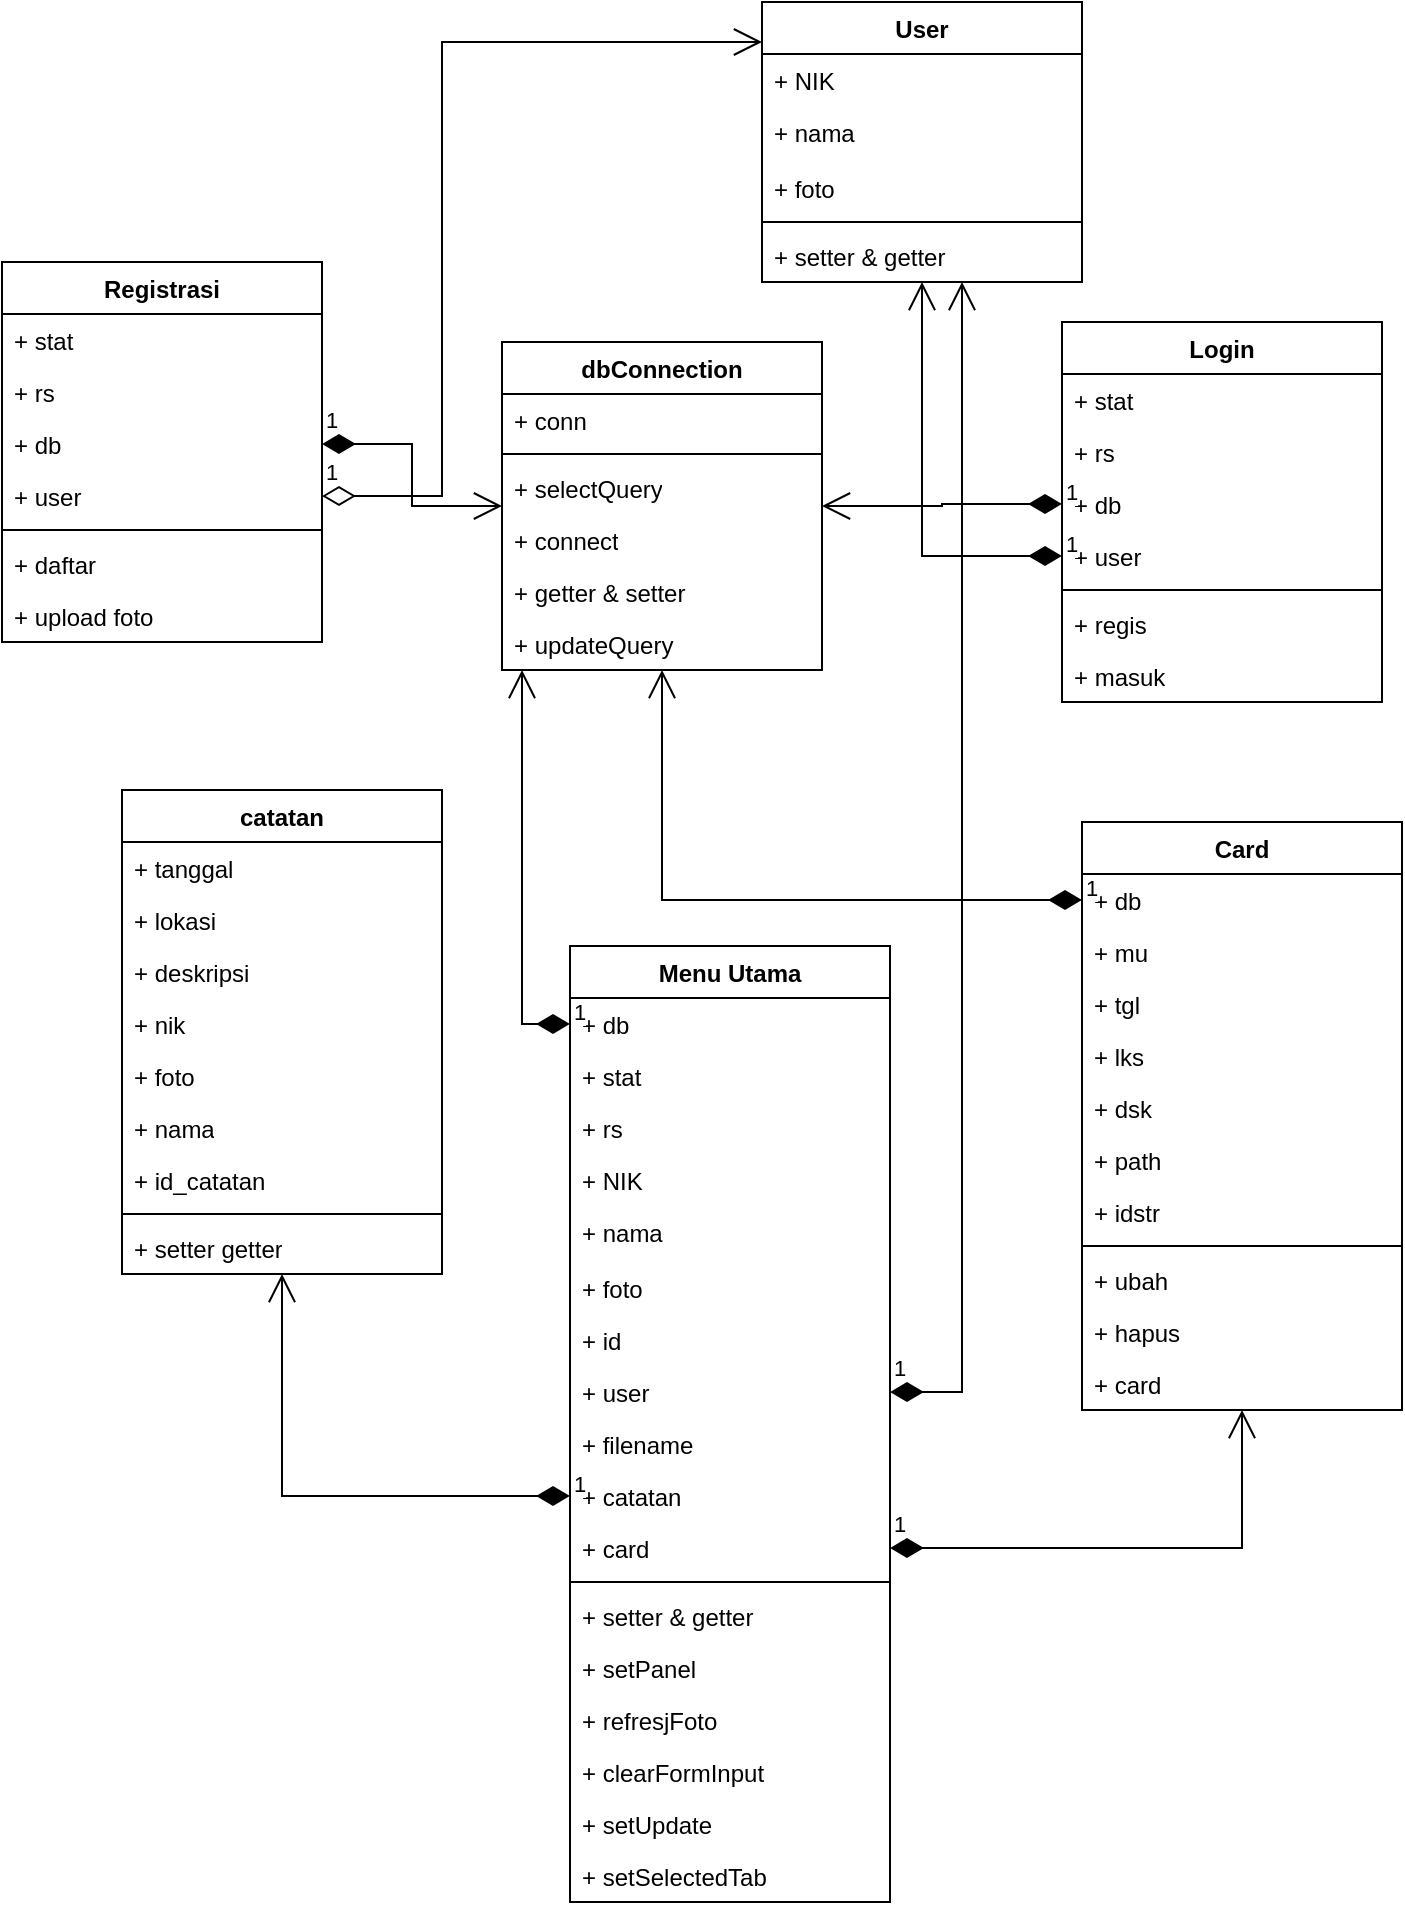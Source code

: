 <mxfile version="21.1.5" type="device">
  <diagram name="Halaman-1" id="_Da_W2h_-S3XRrpEG6r0">
    <mxGraphModel dx="2117" dy="483" grid="1" gridSize="10" guides="1" tooltips="1" connect="1" arrows="1" fold="1" page="1" pageScale="1" pageWidth="827" pageHeight="1169" math="0" shadow="0">
      <root>
        <mxCell id="0" />
        <mxCell id="1" parent="0" />
        <mxCell id="YwRgqfjg3c6ts8xCCtJU-1" value="User" style="swimlane;fontStyle=1;align=center;verticalAlign=top;childLayout=stackLayout;horizontal=1;startSize=26;horizontalStack=0;resizeParent=1;resizeParentMax=0;resizeLast=0;collapsible=1;marginBottom=0;whiteSpace=wrap;html=1;" vertex="1" parent="1">
          <mxGeometry x="350" y="70" width="160" height="140" as="geometry" />
        </mxCell>
        <mxCell id="YwRgqfjg3c6ts8xCCtJU-2" value="+ NIK&amp;nbsp;" style="text;strokeColor=none;fillColor=none;align=left;verticalAlign=top;spacingLeft=4;spacingRight=4;overflow=hidden;rotatable=0;points=[[0,0.5],[1,0.5]];portConstraint=eastwest;whiteSpace=wrap;html=1;" vertex="1" parent="YwRgqfjg3c6ts8xCCtJU-1">
          <mxGeometry y="26" width="160" height="26" as="geometry" />
        </mxCell>
        <mxCell id="YwRgqfjg3c6ts8xCCtJU-5" value="+ nama&amp;nbsp;" style="text;strokeColor=none;fillColor=none;align=left;verticalAlign=top;spacingLeft=4;spacingRight=4;overflow=hidden;rotatable=0;points=[[0,0.5],[1,0.5]];portConstraint=eastwest;whiteSpace=wrap;html=1;" vertex="1" parent="YwRgqfjg3c6ts8xCCtJU-1">
          <mxGeometry y="52" width="160" height="28" as="geometry" />
        </mxCell>
        <mxCell id="YwRgqfjg3c6ts8xCCtJU-6" value="+ foto" style="text;strokeColor=none;fillColor=none;align=left;verticalAlign=top;spacingLeft=4;spacingRight=4;overflow=hidden;rotatable=0;points=[[0,0.5],[1,0.5]];portConstraint=eastwest;whiteSpace=wrap;html=1;" vertex="1" parent="YwRgqfjg3c6ts8xCCtJU-1">
          <mxGeometry y="80" width="160" height="26" as="geometry" />
        </mxCell>
        <mxCell id="YwRgqfjg3c6ts8xCCtJU-3" value="" style="line;strokeWidth=1;fillColor=none;align=left;verticalAlign=middle;spacingTop=-1;spacingLeft=3;spacingRight=3;rotatable=0;labelPosition=right;points=[];portConstraint=eastwest;strokeColor=inherit;" vertex="1" parent="YwRgqfjg3c6ts8xCCtJU-1">
          <mxGeometry y="106" width="160" height="8" as="geometry" />
        </mxCell>
        <mxCell id="YwRgqfjg3c6ts8xCCtJU-4" value="+ setter &amp;amp; getter" style="text;strokeColor=none;fillColor=none;align=left;verticalAlign=top;spacingLeft=4;spacingRight=4;overflow=hidden;rotatable=0;points=[[0,0.5],[1,0.5]];portConstraint=eastwest;whiteSpace=wrap;html=1;" vertex="1" parent="YwRgqfjg3c6ts8xCCtJU-1">
          <mxGeometry y="114" width="160" height="26" as="geometry" />
        </mxCell>
        <mxCell id="YwRgqfjg3c6ts8xCCtJU-7" value="Login" style="swimlane;fontStyle=1;align=center;verticalAlign=top;childLayout=stackLayout;horizontal=1;startSize=26;horizontalStack=0;resizeParent=1;resizeParentMax=0;resizeLast=0;collapsible=1;marginBottom=0;whiteSpace=wrap;html=1;" vertex="1" parent="1">
          <mxGeometry x="500" y="230" width="160" height="190" as="geometry" />
        </mxCell>
        <mxCell id="YwRgqfjg3c6ts8xCCtJU-8" value="+ stat&lt;br&gt;" style="text;strokeColor=none;fillColor=none;align=left;verticalAlign=top;spacingLeft=4;spacingRight=4;overflow=hidden;rotatable=0;points=[[0,0.5],[1,0.5]];portConstraint=eastwest;whiteSpace=wrap;html=1;" vertex="1" parent="YwRgqfjg3c6ts8xCCtJU-7">
          <mxGeometry y="26" width="160" height="26" as="geometry" />
        </mxCell>
        <mxCell id="YwRgqfjg3c6ts8xCCtJU-11" value="+ rs" style="text;strokeColor=none;fillColor=none;align=left;verticalAlign=top;spacingLeft=4;spacingRight=4;overflow=hidden;rotatable=0;points=[[0,0.5],[1,0.5]];portConstraint=eastwest;whiteSpace=wrap;html=1;" vertex="1" parent="YwRgqfjg3c6ts8xCCtJU-7">
          <mxGeometry y="52" width="160" height="26" as="geometry" />
        </mxCell>
        <mxCell id="YwRgqfjg3c6ts8xCCtJU-12" value="+ db" style="text;strokeColor=none;fillColor=none;align=left;verticalAlign=top;spacingLeft=4;spacingRight=4;overflow=hidden;rotatable=0;points=[[0,0.5],[1,0.5]];portConstraint=eastwest;whiteSpace=wrap;html=1;" vertex="1" parent="YwRgqfjg3c6ts8xCCtJU-7">
          <mxGeometry y="78" width="160" height="26" as="geometry" />
        </mxCell>
        <mxCell id="YwRgqfjg3c6ts8xCCtJU-22" value="+ user" style="text;strokeColor=none;fillColor=none;align=left;verticalAlign=top;spacingLeft=4;spacingRight=4;overflow=hidden;rotatable=0;points=[[0,0.5],[1,0.5]];portConstraint=eastwest;whiteSpace=wrap;html=1;" vertex="1" parent="YwRgqfjg3c6ts8xCCtJU-7">
          <mxGeometry y="104" width="160" height="26" as="geometry" />
        </mxCell>
        <mxCell id="YwRgqfjg3c6ts8xCCtJU-9" value="" style="line;strokeWidth=1;fillColor=none;align=left;verticalAlign=middle;spacingTop=-1;spacingLeft=3;spacingRight=3;rotatable=0;labelPosition=right;points=[];portConstraint=eastwest;strokeColor=inherit;" vertex="1" parent="YwRgqfjg3c6ts8xCCtJU-7">
          <mxGeometry y="130" width="160" height="8" as="geometry" />
        </mxCell>
        <mxCell id="YwRgqfjg3c6ts8xCCtJU-10" value="+ regis&lt;br&gt;" style="text;strokeColor=none;fillColor=none;align=left;verticalAlign=top;spacingLeft=4;spacingRight=4;overflow=hidden;rotatable=0;points=[[0,0.5],[1,0.5]];portConstraint=eastwest;whiteSpace=wrap;html=1;" vertex="1" parent="YwRgqfjg3c6ts8xCCtJU-7">
          <mxGeometry y="138" width="160" height="26" as="geometry" />
        </mxCell>
        <mxCell id="YwRgqfjg3c6ts8xCCtJU-26" value="+ masuk" style="text;strokeColor=none;fillColor=none;align=left;verticalAlign=top;spacingLeft=4;spacingRight=4;overflow=hidden;rotatable=0;points=[[0,0.5],[1,0.5]];portConstraint=eastwest;whiteSpace=wrap;html=1;" vertex="1" parent="YwRgqfjg3c6ts8xCCtJU-7">
          <mxGeometry y="164" width="160" height="26" as="geometry" />
        </mxCell>
        <mxCell id="YwRgqfjg3c6ts8xCCtJU-13" value="dbConnection" style="swimlane;fontStyle=1;align=center;verticalAlign=top;childLayout=stackLayout;horizontal=1;startSize=26;horizontalStack=0;resizeParent=1;resizeParentMax=0;resizeLast=0;collapsible=1;marginBottom=0;whiteSpace=wrap;html=1;" vertex="1" parent="1">
          <mxGeometry x="220" y="240" width="160" height="164" as="geometry" />
        </mxCell>
        <mxCell id="YwRgqfjg3c6ts8xCCtJU-14" value="+ conn" style="text;strokeColor=none;fillColor=none;align=left;verticalAlign=top;spacingLeft=4;spacingRight=4;overflow=hidden;rotatable=0;points=[[0,0.5],[1,0.5]];portConstraint=eastwest;whiteSpace=wrap;html=1;" vertex="1" parent="YwRgqfjg3c6ts8xCCtJU-13">
          <mxGeometry y="26" width="160" height="26" as="geometry" />
        </mxCell>
        <mxCell id="YwRgqfjg3c6ts8xCCtJU-15" value="" style="line;strokeWidth=1;fillColor=none;align=left;verticalAlign=middle;spacingTop=-1;spacingLeft=3;spacingRight=3;rotatable=0;labelPosition=right;points=[];portConstraint=eastwest;strokeColor=inherit;" vertex="1" parent="YwRgqfjg3c6ts8xCCtJU-13">
          <mxGeometry y="52" width="160" height="8" as="geometry" />
        </mxCell>
        <mxCell id="YwRgqfjg3c6ts8xCCtJU-16" value="+ selectQuery" style="text;strokeColor=none;fillColor=none;align=left;verticalAlign=top;spacingLeft=4;spacingRight=4;overflow=hidden;rotatable=0;points=[[0,0.5],[1,0.5]];portConstraint=eastwest;whiteSpace=wrap;html=1;" vertex="1" parent="YwRgqfjg3c6ts8xCCtJU-13">
          <mxGeometry y="60" width="160" height="26" as="geometry" />
        </mxCell>
        <mxCell id="YwRgqfjg3c6ts8xCCtJU-20" value="+ connect" style="text;strokeColor=none;fillColor=none;align=left;verticalAlign=top;spacingLeft=4;spacingRight=4;overflow=hidden;rotatable=0;points=[[0,0.5],[1,0.5]];portConstraint=eastwest;whiteSpace=wrap;html=1;" vertex="1" parent="YwRgqfjg3c6ts8xCCtJU-13">
          <mxGeometry y="86" width="160" height="26" as="geometry" />
        </mxCell>
        <mxCell id="YwRgqfjg3c6ts8xCCtJU-19" value="+ getter &amp;amp; setter" style="text;strokeColor=none;fillColor=none;align=left;verticalAlign=top;spacingLeft=4;spacingRight=4;overflow=hidden;rotatable=0;points=[[0,0.5],[1,0.5]];portConstraint=eastwest;whiteSpace=wrap;html=1;" vertex="1" parent="YwRgqfjg3c6ts8xCCtJU-13">
          <mxGeometry y="112" width="160" height="26" as="geometry" />
        </mxCell>
        <mxCell id="YwRgqfjg3c6ts8xCCtJU-18" value="+ updateQuery" style="text;strokeColor=none;fillColor=none;align=left;verticalAlign=top;spacingLeft=4;spacingRight=4;overflow=hidden;rotatable=0;points=[[0,0.5],[1,0.5]];portConstraint=eastwest;whiteSpace=wrap;html=1;" vertex="1" parent="YwRgqfjg3c6ts8xCCtJU-13">
          <mxGeometry y="138" width="160" height="26" as="geometry" />
        </mxCell>
        <mxCell id="YwRgqfjg3c6ts8xCCtJU-21" value="1" style="endArrow=open;html=1;endSize=12;startArrow=diamondThin;startSize=14;startFill=1;edgeStyle=orthogonalEdgeStyle;align=left;verticalAlign=bottom;rounded=0;" edge="1" parent="1" source="YwRgqfjg3c6ts8xCCtJU-12" target="YwRgqfjg3c6ts8xCCtJU-13">
          <mxGeometry x="-1" y="3" relative="1" as="geometry">
            <mxPoint x="330" y="280" as="sourcePoint" />
            <mxPoint x="490" y="280" as="targetPoint" />
          </mxGeometry>
        </mxCell>
        <mxCell id="YwRgqfjg3c6ts8xCCtJU-25" value="1" style="endArrow=open;html=1;endSize=12;startArrow=diamondThin;startSize=14;startFill=1;edgeStyle=orthogonalEdgeStyle;align=left;verticalAlign=bottom;rounded=0;exitX=0;exitY=0.5;exitDx=0;exitDy=0;" edge="1" parent="1" source="YwRgqfjg3c6ts8xCCtJU-22" target="YwRgqfjg3c6ts8xCCtJU-1">
          <mxGeometry x="-1" y="3" relative="1" as="geometry">
            <mxPoint x="330" y="280" as="sourcePoint" />
            <mxPoint x="490" y="280" as="targetPoint" />
          </mxGeometry>
        </mxCell>
        <mxCell id="YwRgqfjg3c6ts8xCCtJU-27" value="Registrasi" style="swimlane;fontStyle=1;align=center;verticalAlign=top;childLayout=stackLayout;horizontal=1;startSize=26;horizontalStack=0;resizeParent=1;resizeParentMax=0;resizeLast=0;collapsible=1;marginBottom=0;whiteSpace=wrap;html=1;" vertex="1" parent="1">
          <mxGeometry x="-30" y="200" width="160" height="190" as="geometry" />
        </mxCell>
        <mxCell id="YwRgqfjg3c6ts8xCCtJU-28" value="+ stat&lt;br&gt;" style="text;strokeColor=none;fillColor=none;align=left;verticalAlign=top;spacingLeft=4;spacingRight=4;overflow=hidden;rotatable=0;points=[[0,0.5],[1,0.5]];portConstraint=eastwest;whiteSpace=wrap;html=1;" vertex="1" parent="YwRgqfjg3c6ts8xCCtJU-27">
          <mxGeometry y="26" width="160" height="26" as="geometry" />
        </mxCell>
        <mxCell id="YwRgqfjg3c6ts8xCCtJU-29" value="+ rs" style="text;strokeColor=none;fillColor=none;align=left;verticalAlign=top;spacingLeft=4;spacingRight=4;overflow=hidden;rotatable=0;points=[[0,0.5],[1,0.5]];portConstraint=eastwest;whiteSpace=wrap;html=1;" vertex="1" parent="YwRgqfjg3c6ts8xCCtJU-27">
          <mxGeometry y="52" width="160" height="26" as="geometry" />
        </mxCell>
        <mxCell id="YwRgqfjg3c6ts8xCCtJU-30" value="+ db" style="text;strokeColor=none;fillColor=none;align=left;verticalAlign=top;spacingLeft=4;spacingRight=4;overflow=hidden;rotatable=0;points=[[0,0.5],[1,0.5]];portConstraint=eastwest;whiteSpace=wrap;html=1;" vertex="1" parent="YwRgqfjg3c6ts8xCCtJU-27">
          <mxGeometry y="78" width="160" height="26" as="geometry" />
        </mxCell>
        <mxCell id="YwRgqfjg3c6ts8xCCtJU-31" value="+ user" style="text;strokeColor=none;fillColor=none;align=left;verticalAlign=top;spacingLeft=4;spacingRight=4;overflow=hidden;rotatable=0;points=[[0,0.5],[1,0.5]];portConstraint=eastwest;whiteSpace=wrap;html=1;" vertex="1" parent="YwRgqfjg3c6ts8xCCtJU-27">
          <mxGeometry y="104" width="160" height="26" as="geometry" />
        </mxCell>
        <mxCell id="YwRgqfjg3c6ts8xCCtJU-32" value="" style="line;strokeWidth=1;fillColor=none;align=left;verticalAlign=middle;spacingTop=-1;spacingLeft=3;spacingRight=3;rotatable=0;labelPosition=right;points=[];portConstraint=eastwest;strokeColor=inherit;" vertex="1" parent="YwRgqfjg3c6ts8xCCtJU-27">
          <mxGeometry y="130" width="160" height="8" as="geometry" />
        </mxCell>
        <mxCell id="YwRgqfjg3c6ts8xCCtJU-33" value="+ daftar" style="text;strokeColor=none;fillColor=none;align=left;verticalAlign=top;spacingLeft=4;spacingRight=4;overflow=hidden;rotatable=0;points=[[0,0.5],[1,0.5]];portConstraint=eastwest;whiteSpace=wrap;html=1;" vertex="1" parent="YwRgqfjg3c6ts8xCCtJU-27">
          <mxGeometry y="138" width="160" height="26" as="geometry" />
        </mxCell>
        <mxCell id="YwRgqfjg3c6ts8xCCtJU-34" value="+ upload foto" style="text;strokeColor=none;fillColor=none;align=left;verticalAlign=top;spacingLeft=4;spacingRight=4;overflow=hidden;rotatable=0;points=[[0,0.5],[1,0.5]];portConstraint=eastwest;whiteSpace=wrap;html=1;" vertex="1" parent="YwRgqfjg3c6ts8xCCtJU-27">
          <mxGeometry y="164" width="160" height="26" as="geometry" />
        </mxCell>
        <mxCell id="YwRgqfjg3c6ts8xCCtJU-37" value="1" style="endArrow=open;html=1;endSize=12;startArrow=diamondThin;startSize=14;startFill=1;edgeStyle=orthogonalEdgeStyle;align=left;verticalAlign=bottom;rounded=0;" edge="1" parent="1" source="YwRgqfjg3c6ts8xCCtJU-30" target="YwRgqfjg3c6ts8xCCtJU-13">
          <mxGeometry x="-1" y="3" relative="1" as="geometry">
            <mxPoint x="330" y="280" as="sourcePoint" />
            <mxPoint x="490" y="280" as="targetPoint" />
          </mxGeometry>
        </mxCell>
        <mxCell id="YwRgqfjg3c6ts8xCCtJU-38" value="1" style="endArrow=open;html=1;endSize=12;startArrow=diamondThin;startSize=14;startFill=0;edgeStyle=orthogonalEdgeStyle;align=left;verticalAlign=bottom;rounded=0;exitX=1;exitY=0.5;exitDx=0;exitDy=0;" edge="1" parent="1" source="YwRgqfjg3c6ts8xCCtJU-31" target="YwRgqfjg3c6ts8xCCtJU-1">
          <mxGeometry x="-1" y="3" relative="1" as="geometry">
            <mxPoint x="330" y="280" as="sourcePoint" />
            <mxPoint x="490" y="280" as="targetPoint" />
            <Array as="points">
              <mxPoint x="190" y="317" />
              <mxPoint x="190" y="90" />
            </Array>
          </mxGeometry>
        </mxCell>
        <mxCell id="YwRgqfjg3c6ts8xCCtJU-39" value="catatan" style="swimlane;fontStyle=1;align=center;verticalAlign=top;childLayout=stackLayout;horizontal=1;startSize=26;horizontalStack=0;resizeParent=1;resizeParentMax=0;resizeLast=0;collapsible=1;marginBottom=0;whiteSpace=wrap;html=1;" vertex="1" parent="1">
          <mxGeometry x="30" y="464" width="160" height="242" as="geometry" />
        </mxCell>
        <mxCell id="YwRgqfjg3c6ts8xCCtJU-40" value="+ tanggal" style="text;strokeColor=none;fillColor=none;align=left;verticalAlign=top;spacingLeft=4;spacingRight=4;overflow=hidden;rotatable=0;points=[[0,0.5],[1,0.5]];portConstraint=eastwest;whiteSpace=wrap;html=1;" vertex="1" parent="YwRgqfjg3c6ts8xCCtJU-39">
          <mxGeometry y="26" width="160" height="26" as="geometry" />
        </mxCell>
        <mxCell id="YwRgqfjg3c6ts8xCCtJU-44" value="+ lokasi" style="text;strokeColor=none;fillColor=none;align=left;verticalAlign=top;spacingLeft=4;spacingRight=4;overflow=hidden;rotatable=0;points=[[0,0.5],[1,0.5]];portConstraint=eastwest;whiteSpace=wrap;html=1;" vertex="1" parent="YwRgqfjg3c6ts8xCCtJU-39">
          <mxGeometry y="52" width="160" height="26" as="geometry" />
        </mxCell>
        <mxCell id="YwRgqfjg3c6ts8xCCtJU-45" value="+ deskripsi" style="text;strokeColor=none;fillColor=none;align=left;verticalAlign=top;spacingLeft=4;spacingRight=4;overflow=hidden;rotatable=0;points=[[0,0.5],[1,0.5]];portConstraint=eastwest;whiteSpace=wrap;html=1;" vertex="1" parent="YwRgqfjg3c6ts8xCCtJU-39">
          <mxGeometry y="78" width="160" height="26" as="geometry" />
        </mxCell>
        <mxCell id="YwRgqfjg3c6ts8xCCtJU-46" value="+ nik" style="text;strokeColor=none;fillColor=none;align=left;verticalAlign=top;spacingLeft=4;spacingRight=4;overflow=hidden;rotatable=0;points=[[0,0.5],[1,0.5]];portConstraint=eastwest;whiteSpace=wrap;html=1;" vertex="1" parent="YwRgqfjg3c6ts8xCCtJU-39">
          <mxGeometry y="104" width="160" height="26" as="geometry" />
        </mxCell>
        <mxCell id="YwRgqfjg3c6ts8xCCtJU-43" value="+ foto" style="text;strokeColor=none;fillColor=none;align=left;verticalAlign=top;spacingLeft=4;spacingRight=4;overflow=hidden;rotatable=0;points=[[0,0.5],[1,0.5]];portConstraint=eastwest;whiteSpace=wrap;html=1;" vertex="1" parent="YwRgqfjg3c6ts8xCCtJU-39">
          <mxGeometry y="130" width="160" height="26" as="geometry" />
        </mxCell>
        <mxCell id="YwRgqfjg3c6ts8xCCtJU-48" value="+ nama" style="text;strokeColor=none;fillColor=none;align=left;verticalAlign=top;spacingLeft=4;spacingRight=4;overflow=hidden;rotatable=0;points=[[0,0.5],[1,0.5]];portConstraint=eastwest;whiteSpace=wrap;html=1;" vertex="1" parent="YwRgqfjg3c6ts8xCCtJU-39">
          <mxGeometry y="156" width="160" height="26" as="geometry" />
        </mxCell>
        <mxCell id="YwRgqfjg3c6ts8xCCtJU-47" value="+ id_catatan" style="text;strokeColor=none;fillColor=none;align=left;verticalAlign=top;spacingLeft=4;spacingRight=4;overflow=hidden;rotatable=0;points=[[0,0.5],[1,0.5]];portConstraint=eastwest;whiteSpace=wrap;html=1;" vertex="1" parent="YwRgqfjg3c6ts8xCCtJU-39">
          <mxGeometry y="182" width="160" height="26" as="geometry" />
        </mxCell>
        <mxCell id="YwRgqfjg3c6ts8xCCtJU-41" value="" style="line;strokeWidth=1;fillColor=none;align=left;verticalAlign=middle;spacingTop=-1;spacingLeft=3;spacingRight=3;rotatable=0;labelPosition=right;points=[];portConstraint=eastwest;strokeColor=inherit;" vertex="1" parent="YwRgqfjg3c6ts8xCCtJU-39">
          <mxGeometry y="208" width="160" height="8" as="geometry" />
        </mxCell>
        <mxCell id="YwRgqfjg3c6ts8xCCtJU-42" value="+ setter getter" style="text;strokeColor=none;fillColor=none;align=left;verticalAlign=top;spacingLeft=4;spacingRight=4;overflow=hidden;rotatable=0;points=[[0,0.5],[1,0.5]];portConstraint=eastwest;whiteSpace=wrap;html=1;" vertex="1" parent="YwRgqfjg3c6ts8xCCtJU-39">
          <mxGeometry y="216" width="160" height="26" as="geometry" />
        </mxCell>
        <mxCell id="YwRgqfjg3c6ts8xCCtJU-49" value="Card" style="swimlane;fontStyle=1;align=center;verticalAlign=top;childLayout=stackLayout;horizontal=1;startSize=26;horizontalStack=0;resizeParent=1;resizeParentMax=0;resizeLast=0;collapsible=1;marginBottom=0;whiteSpace=wrap;html=1;" vertex="1" parent="1">
          <mxGeometry x="510" y="480" width="160" height="294" as="geometry" />
        </mxCell>
        <mxCell id="YwRgqfjg3c6ts8xCCtJU-50" value="+ db" style="text;strokeColor=none;fillColor=none;align=left;verticalAlign=top;spacingLeft=4;spacingRight=4;overflow=hidden;rotatable=0;points=[[0,0.5],[1,0.5]];portConstraint=eastwest;whiteSpace=wrap;html=1;" vertex="1" parent="YwRgqfjg3c6ts8xCCtJU-49">
          <mxGeometry y="26" width="160" height="26" as="geometry" />
        </mxCell>
        <mxCell id="YwRgqfjg3c6ts8xCCtJU-54" value="+ mu" style="text;strokeColor=none;fillColor=none;align=left;verticalAlign=top;spacingLeft=4;spacingRight=4;overflow=hidden;rotatable=0;points=[[0,0.5],[1,0.5]];portConstraint=eastwest;whiteSpace=wrap;html=1;" vertex="1" parent="YwRgqfjg3c6ts8xCCtJU-49">
          <mxGeometry y="52" width="160" height="26" as="geometry" />
        </mxCell>
        <mxCell id="YwRgqfjg3c6ts8xCCtJU-53" value="+ tgl" style="text;strokeColor=none;fillColor=none;align=left;verticalAlign=top;spacingLeft=4;spacingRight=4;overflow=hidden;rotatable=0;points=[[0,0.5],[1,0.5]];portConstraint=eastwest;whiteSpace=wrap;html=1;" vertex="1" parent="YwRgqfjg3c6ts8xCCtJU-49">
          <mxGeometry y="78" width="160" height="26" as="geometry" />
        </mxCell>
        <mxCell id="YwRgqfjg3c6ts8xCCtJU-57" value="+ lks" style="text;strokeColor=none;fillColor=none;align=left;verticalAlign=top;spacingLeft=4;spacingRight=4;overflow=hidden;rotatable=0;points=[[0,0.5],[1,0.5]];portConstraint=eastwest;whiteSpace=wrap;html=1;" vertex="1" parent="YwRgqfjg3c6ts8xCCtJU-49">
          <mxGeometry y="104" width="160" height="26" as="geometry" />
        </mxCell>
        <mxCell id="YwRgqfjg3c6ts8xCCtJU-55" value="+ dsk" style="text;strokeColor=none;fillColor=none;align=left;verticalAlign=top;spacingLeft=4;spacingRight=4;overflow=hidden;rotatable=0;points=[[0,0.5],[1,0.5]];portConstraint=eastwest;whiteSpace=wrap;html=1;" vertex="1" parent="YwRgqfjg3c6ts8xCCtJU-49">
          <mxGeometry y="130" width="160" height="26" as="geometry" />
        </mxCell>
        <mxCell id="YwRgqfjg3c6ts8xCCtJU-56" value="+ path" style="text;strokeColor=none;fillColor=none;align=left;verticalAlign=top;spacingLeft=4;spacingRight=4;overflow=hidden;rotatable=0;points=[[0,0.5],[1,0.5]];portConstraint=eastwest;whiteSpace=wrap;html=1;" vertex="1" parent="YwRgqfjg3c6ts8xCCtJU-49">
          <mxGeometry y="156" width="160" height="26" as="geometry" />
        </mxCell>
        <mxCell id="YwRgqfjg3c6ts8xCCtJU-58" value="+ idstr" style="text;strokeColor=none;fillColor=none;align=left;verticalAlign=top;spacingLeft=4;spacingRight=4;overflow=hidden;rotatable=0;points=[[0,0.5],[1,0.5]];portConstraint=eastwest;whiteSpace=wrap;html=1;" vertex="1" parent="YwRgqfjg3c6ts8xCCtJU-49">
          <mxGeometry y="182" width="160" height="26" as="geometry" />
        </mxCell>
        <mxCell id="YwRgqfjg3c6ts8xCCtJU-51" value="" style="line;strokeWidth=1;fillColor=none;align=left;verticalAlign=middle;spacingTop=-1;spacingLeft=3;spacingRight=3;rotatable=0;labelPosition=right;points=[];portConstraint=eastwest;strokeColor=inherit;" vertex="1" parent="YwRgqfjg3c6ts8xCCtJU-49">
          <mxGeometry y="208" width="160" height="8" as="geometry" />
        </mxCell>
        <mxCell id="YwRgqfjg3c6ts8xCCtJU-59" value="+ ubah" style="text;strokeColor=none;fillColor=none;align=left;verticalAlign=top;spacingLeft=4;spacingRight=4;overflow=hidden;rotatable=0;points=[[0,0.5],[1,0.5]];portConstraint=eastwest;whiteSpace=wrap;html=1;" vertex="1" parent="YwRgqfjg3c6ts8xCCtJU-49">
          <mxGeometry y="216" width="160" height="26" as="geometry" />
        </mxCell>
        <mxCell id="YwRgqfjg3c6ts8xCCtJU-60" value="+ hapus" style="text;strokeColor=none;fillColor=none;align=left;verticalAlign=top;spacingLeft=4;spacingRight=4;overflow=hidden;rotatable=0;points=[[0,0.5],[1,0.5]];portConstraint=eastwest;whiteSpace=wrap;html=1;" vertex="1" parent="YwRgqfjg3c6ts8xCCtJU-49">
          <mxGeometry y="242" width="160" height="26" as="geometry" />
        </mxCell>
        <mxCell id="YwRgqfjg3c6ts8xCCtJU-52" value="+ card" style="text;strokeColor=none;fillColor=none;align=left;verticalAlign=top;spacingLeft=4;spacingRight=4;overflow=hidden;rotatable=0;points=[[0,0.5],[1,0.5]];portConstraint=eastwest;whiteSpace=wrap;html=1;" vertex="1" parent="YwRgqfjg3c6ts8xCCtJU-49">
          <mxGeometry y="268" width="160" height="26" as="geometry" />
        </mxCell>
        <mxCell id="YwRgqfjg3c6ts8xCCtJU-61" value="Menu Utama" style="swimlane;fontStyle=1;align=center;verticalAlign=top;childLayout=stackLayout;horizontal=1;startSize=26;horizontalStack=0;resizeParent=1;resizeParentMax=0;resizeLast=0;collapsible=1;marginBottom=0;whiteSpace=wrap;html=1;" vertex="1" parent="1">
          <mxGeometry x="254" y="542" width="160" height="478" as="geometry" />
        </mxCell>
        <mxCell id="YwRgqfjg3c6ts8xCCtJU-62" value="+ db" style="text;strokeColor=none;fillColor=none;align=left;verticalAlign=top;spacingLeft=4;spacingRight=4;overflow=hidden;rotatable=0;points=[[0,0.5],[1,0.5]];portConstraint=eastwest;whiteSpace=wrap;html=1;" vertex="1" parent="YwRgqfjg3c6ts8xCCtJU-61">
          <mxGeometry y="26" width="160" height="26" as="geometry" />
        </mxCell>
        <mxCell id="YwRgqfjg3c6ts8xCCtJU-72" value="+ stat" style="text;strokeColor=none;fillColor=none;align=left;verticalAlign=top;spacingLeft=4;spacingRight=4;overflow=hidden;rotatable=0;points=[[0,0.5],[1,0.5]];portConstraint=eastwest;whiteSpace=wrap;html=1;" vertex="1" parent="YwRgqfjg3c6ts8xCCtJU-61">
          <mxGeometry y="52" width="160" height="26" as="geometry" />
        </mxCell>
        <mxCell id="YwRgqfjg3c6ts8xCCtJU-71" value="+ rs" style="text;strokeColor=none;fillColor=none;align=left;verticalAlign=top;spacingLeft=4;spacingRight=4;overflow=hidden;rotatable=0;points=[[0,0.5],[1,0.5]];portConstraint=eastwest;whiteSpace=wrap;html=1;" vertex="1" parent="YwRgqfjg3c6ts8xCCtJU-61">
          <mxGeometry y="78" width="160" height="26" as="geometry" />
        </mxCell>
        <mxCell id="YwRgqfjg3c6ts8xCCtJU-75" value="+ NIK&amp;nbsp;" style="text;strokeColor=none;fillColor=none;align=left;verticalAlign=top;spacingLeft=4;spacingRight=4;overflow=hidden;rotatable=0;points=[[0,0.5],[1,0.5]];portConstraint=eastwest;whiteSpace=wrap;html=1;" vertex="1" parent="YwRgqfjg3c6ts8xCCtJU-61">
          <mxGeometry y="104" width="160" height="26" as="geometry" />
        </mxCell>
        <mxCell id="YwRgqfjg3c6ts8xCCtJU-74" value="+ nama&amp;nbsp;" style="text;strokeColor=none;fillColor=none;align=left;verticalAlign=top;spacingLeft=4;spacingRight=4;overflow=hidden;rotatable=0;points=[[0,0.5],[1,0.5]];portConstraint=eastwest;whiteSpace=wrap;html=1;" vertex="1" parent="YwRgqfjg3c6ts8xCCtJU-61">
          <mxGeometry y="130" width="160" height="28" as="geometry" />
        </mxCell>
        <mxCell id="YwRgqfjg3c6ts8xCCtJU-73" value="+ foto" style="text;strokeColor=none;fillColor=none;align=left;verticalAlign=top;spacingLeft=4;spacingRight=4;overflow=hidden;rotatable=0;points=[[0,0.5],[1,0.5]];portConstraint=eastwest;whiteSpace=wrap;html=1;" vertex="1" parent="YwRgqfjg3c6ts8xCCtJU-61">
          <mxGeometry y="158" width="160" height="26" as="geometry" />
        </mxCell>
        <mxCell id="YwRgqfjg3c6ts8xCCtJU-70" value="+ id" style="text;strokeColor=none;fillColor=none;align=left;verticalAlign=top;spacingLeft=4;spacingRight=4;overflow=hidden;rotatable=0;points=[[0,0.5],[1,0.5]];portConstraint=eastwest;whiteSpace=wrap;html=1;" vertex="1" parent="YwRgqfjg3c6ts8xCCtJU-61">
          <mxGeometry y="184" width="160" height="26" as="geometry" />
        </mxCell>
        <mxCell id="YwRgqfjg3c6ts8xCCtJU-69" value="+ user" style="text;strokeColor=none;fillColor=none;align=left;verticalAlign=top;spacingLeft=4;spacingRight=4;overflow=hidden;rotatable=0;points=[[0,0.5],[1,0.5]];portConstraint=eastwest;whiteSpace=wrap;html=1;" vertex="1" parent="YwRgqfjg3c6ts8xCCtJU-61">
          <mxGeometry y="210" width="160" height="26" as="geometry" />
        </mxCell>
        <mxCell id="YwRgqfjg3c6ts8xCCtJU-68" value="+ filename" style="text;strokeColor=none;fillColor=none;align=left;verticalAlign=top;spacingLeft=4;spacingRight=4;overflow=hidden;rotatable=0;points=[[0,0.5],[1,0.5]];portConstraint=eastwest;whiteSpace=wrap;html=1;" vertex="1" parent="YwRgqfjg3c6ts8xCCtJU-61">
          <mxGeometry y="236" width="160" height="26" as="geometry" />
        </mxCell>
        <mxCell id="YwRgqfjg3c6ts8xCCtJU-67" value="+ catatan" style="text;strokeColor=none;fillColor=none;align=left;verticalAlign=top;spacingLeft=4;spacingRight=4;overflow=hidden;rotatable=0;points=[[0,0.5],[1,0.5]];portConstraint=eastwest;whiteSpace=wrap;html=1;" vertex="1" parent="YwRgqfjg3c6ts8xCCtJU-61">
          <mxGeometry y="262" width="160" height="26" as="geometry" />
        </mxCell>
        <mxCell id="YwRgqfjg3c6ts8xCCtJU-80" value="+ card" style="text;strokeColor=none;fillColor=none;align=left;verticalAlign=top;spacingLeft=4;spacingRight=4;overflow=hidden;rotatable=0;points=[[0,0.5],[1,0.5]];portConstraint=eastwest;whiteSpace=wrap;html=1;" vertex="1" parent="YwRgqfjg3c6ts8xCCtJU-61">
          <mxGeometry y="288" width="160" height="26" as="geometry" />
        </mxCell>
        <mxCell id="YwRgqfjg3c6ts8xCCtJU-63" value="" style="line;strokeWidth=1;fillColor=none;align=left;verticalAlign=middle;spacingTop=-1;spacingLeft=3;spacingRight=3;rotatable=0;labelPosition=right;points=[];portConstraint=eastwest;strokeColor=inherit;" vertex="1" parent="YwRgqfjg3c6ts8xCCtJU-61">
          <mxGeometry y="314" width="160" height="8" as="geometry" />
        </mxCell>
        <mxCell id="YwRgqfjg3c6ts8xCCtJU-64" value="+ setter &amp;amp; getter" style="text;strokeColor=none;fillColor=none;align=left;verticalAlign=top;spacingLeft=4;spacingRight=4;overflow=hidden;rotatable=0;points=[[0,0.5],[1,0.5]];portConstraint=eastwest;whiteSpace=wrap;html=1;" vertex="1" parent="YwRgqfjg3c6ts8xCCtJU-61">
          <mxGeometry y="322" width="160" height="26" as="geometry" />
        </mxCell>
        <mxCell id="YwRgqfjg3c6ts8xCCtJU-83" value="+ setPanel" style="text;strokeColor=none;fillColor=none;align=left;verticalAlign=top;spacingLeft=4;spacingRight=4;overflow=hidden;rotatable=0;points=[[0,0.5],[1,0.5]];portConstraint=eastwest;whiteSpace=wrap;html=1;" vertex="1" parent="YwRgqfjg3c6ts8xCCtJU-61">
          <mxGeometry y="348" width="160" height="26" as="geometry" />
        </mxCell>
        <mxCell id="YwRgqfjg3c6ts8xCCtJU-84" value="+ refresjFoto" style="text;strokeColor=none;fillColor=none;align=left;verticalAlign=top;spacingLeft=4;spacingRight=4;overflow=hidden;rotatable=0;points=[[0,0.5],[1,0.5]];portConstraint=eastwest;whiteSpace=wrap;html=1;" vertex="1" parent="YwRgqfjg3c6ts8xCCtJU-61">
          <mxGeometry y="374" width="160" height="26" as="geometry" />
        </mxCell>
        <mxCell id="YwRgqfjg3c6ts8xCCtJU-85" value="+ clearFormInput" style="text;strokeColor=none;fillColor=none;align=left;verticalAlign=top;spacingLeft=4;spacingRight=4;overflow=hidden;rotatable=0;points=[[0,0.5],[1,0.5]];portConstraint=eastwest;whiteSpace=wrap;html=1;" vertex="1" parent="YwRgqfjg3c6ts8xCCtJU-61">
          <mxGeometry y="400" width="160" height="26" as="geometry" />
        </mxCell>
        <mxCell id="YwRgqfjg3c6ts8xCCtJU-86" value="+ setUpdate" style="text;strokeColor=none;fillColor=none;align=left;verticalAlign=top;spacingLeft=4;spacingRight=4;overflow=hidden;rotatable=0;points=[[0,0.5],[1,0.5]];portConstraint=eastwest;whiteSpace=wrap;html=1;" vertex="1" parent="YwRgqfjg3c6ts8xCCtJU-61">
          <mxGeometry y="426" width="160" height="26" as="geometry" />
        </mxCell>
        <mxCell id="YwRgqfjg3c6ts8xCCtJU-66" value="+ setSelectedTab" style="text;strokeColor=none;fillColor=none;align=left;verticalAlign=top;spacingLeft=4;spacingRight=4;overflow=hidden;rotatable=0;points=[[0,0.5],[1,0.5]];portConstraint=eastwest;whiteSpace=wrap;html=1;" vertex="1" parent="YwRgqfjg3c6ts8xCCtJU-61">
          <mxGeometry y="452" width="160" height="26" as="geometry" />
        </mxCell>
        <mxCell id="YwRgqfjg3c6ts8xCCtJU-65" value="1" style="endArrow=open;html=1;endSize=12;startArrow=diamondThin;startSize=14;startFill=1;edgeStyle=orthogonalEdgeStyle;align=left;verticalAlign=bottom;rounded=0;" edge="1" parent="1" source="YwRgqfjg3c6ts8xCCtJU-50" target="YwRgqfjg3c6ts8xCCtJU-13">
          <mxGeometry x="-1" y="3" relative="1" as="geometry">
            <mxPoint x="330" y="380" as="sourcePoint" />
            <mxPoint x="490" y="380" as="targetPoint" />
          </mxGeometry>
        </mxCell>
        <mxCell id="YwRgqfjg3c6ts8xCCtJU-76" value="1" style="endArrow=open;html=1;endSize=12;startArrow=diamondThin;startSize=14;startFill=1;edgeStyle=orthogonalEdgeStyle;align=left;verticalAlign=bottom;rounded=0;exitX=1;exitY=0.5;exitDx=0;exitDy=0;" edge="1" parent="1" source="YwRgqfjg3c6ts8xCCtJU-69" target="YwRgqfjg3c6ts8xCCtJU-1">
          <mxGeometry x="-1" y="3" relative="1" as="geometry">
            <mxPoint x="520" y="529" as="sourcePoint" />
            <mxPoint x="310" y="414" as="targetPoint" />
            <Array as="points">
              <mxPoint x="450" y="765" />
            </Array>
          </mxGeometry>
        </mxCell>
        <mxCell id="YwRgqfjg3c6ts8xCCtJU-78" value="1" style="endArrow=open;html=1;endSize=12;startArrow=diamondThin;startSize=14;startFill=1;edgeStyle=orthogonalEdgeStyle;align=left;verticalAlign=bottom;rounded=0;exitX=0;exitY=0.5;exitDx=0;exitDy=0;" edge="1" parent="1" source="YwRgqfjg3c6ts8xCCtJU-67" target="YwRgqfjg3c6ts8xCCtJU-39">
          <mxGeometry x="-1" y="3" relative="1" as="geometry">
            <mxPoint x="330" y="600" as="sourcePoint" />
            <mxPoint x="490" y="600" as="targetPoint" />
          </mxGeometry>
        </mxCell>
        <mxCell id="YwRgqfjg3c6ts8xCCtJU-81" value="1" style="endArrow=open;html=1;endSize=12;startArrow=diamondThin;startSize=14;startFill=1;edgeStyle=orthogonalEdgeStyle;align=left;verticalAlign=bottom;rounded=0;exitX=1;exitY=0.5;exitDx=0;exitDy=0;" edge="1" parent="1" source="YwRgqfjg3c6ts8xCCtJU-80" target="YwRgqfjg3c6ts8xCCtJU-49">
          <mxGeometry x="-1" y="3" relative="1" as="geometry">
            <mxPoint x="330" y="670" as="sourcePoint" />
            <mxPoint x="490" y="670" as="targetPoint" />
          </mxGeometry>
        </mxCell>
        <mxCell id="YwRgqfjg3c6ts8xCCtJU-82" value="1" style="endArrow=open;html=1;endSize=12;startArrow=diamondThin;startSize=14;startFill=1;edgeStyle=orthogonalEdgeStyle;align=left;verticalAlign=bottom;rounded=0;exitX=0;exitY=0.5;exitDx=0;exitDy=0;" edge="1" parent="1" source="YwRgqfjg3c6ts8xCCtJU-62" target="YwRgqfjg3c6ts8xCCtJU-13">
          <mxGeometry x="-1" y="3" relative="1" as="geometry">
            <mxPoint x="330" y="570" as="sourcePoint" />
            <mxPoint x="490" y="570" as="targetPoint" />
            <Array as="points">
              <mxPoint x="230" y="581" />
            </Array>
          </mxGeometry>
        </mxCell>
      </root>
    </mxGraphModel>
  </diagram>
</mxfile>
